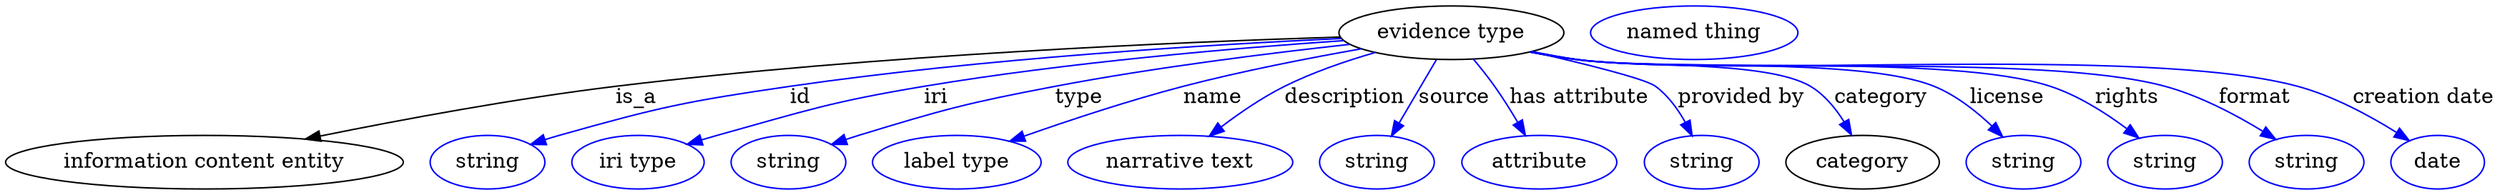 digraph {
	graph [bb="0,0,1668.2,123"];
	node [label="\N"];
	"evidence type"	[height=0.5,
		label="evidence type",
		pos="969.24,105",
		width=2.0943];
	"information content entity"	[height=0.5,
		pos="133.24,18",
		width=3.7011];
	"evidence type" -> "information content entity"	[label=is_a,
		lp="423.24,61.5",
		pos="e,200.96,33.55 894.71,102.11 787.15,98.754 582.33,90.015 409.24,69 341.88,60.823 266.09,46.736 211,35.594"];
	id	[color=blue,
		height=0.5,
		label=string,
		pos="323.24,18",
		width=1.0652];
	"evidence type" -> id	[color=blue,
		label=id,
		lp="533.24,61.5",
		pos="e,352.23,29.954 895.23,101.12 807,96.997 655.27,87.75 526.24,69 456.54,58.871 439.02,55.131 371.24,36 368.13,35.124 364.94,34.151 \
361.74,33.129",
		style=solid];
	iri	[color=blue,
		height=0.5,
		label="iri type",
		pos="424.24,18",
		width=1.2277];
	"evidence type" -> iri	[color=blue,
		label=iri,
		lp="623.24,61.5",
		pos="e,457.55,29.879 896.98,99.783 825.17,94.905 712.06,85.367 615.24,69 553.48,58.561 538.59,52.747 478.24,36 474.67,35.009 470.97,33.941 \
467.28,32.84",
		style=solid];
	type	[color=blue,
		height=0.5,
		label=string,
		pos="525.24,18",
		width=1.0652];
	"evidence type" -> type	[color=blue,
		label=type,
		lp="719.24,61.5",
		pos="e,554.17,29.979 901.11,97.237 847.16,91.352 770.03,81.763 703.24,69 644.26,57.731 629.65,53.566 572.24,36 569.48,35.155 566.64,34.243 \
563.79,33.294",
		style=solid];
	name	[color=blue,
		height=0.5,
		label="label type",
		pos="638.24,18",
		width=1.5707];
	"evidence type" -> name	[color=blue,
		label=name,
		lp="809.24,61.5",
		pos="e,673.55,32.116 908.8,94.236 873.66,88.064 828.66,79.314 789.24,69 753.11,59.549 713.03,46.132 683.24,35.577",
		style=solid];
	description	[color=blue,
		height=0.5,
		label="narrative text",
		pos="788.24,18",
		width=2.0943];
	"evidence type" -> description	[color=blue,
		label=description,
		lp="897.74,61.5",
		pos="e,807.36,35.476 917.98,91.764 898.42,86.13 876.27,78.546 857.24,69 842.52,61.616 827.55,51.2 815.34,41.785",
		style=solid];
	source	[color=blue,
		height=0.5,
		label=string,
		pos="920.24,18",
		width=1.0652];
	"evidence type" -> source	[color=blue,
		label=source,
		lp="972.24,61.5",
		pos="e,929.81,35.597 959.32,86.799 952.32,74.659 942.83,58.19 934.95,44.523",
		style=solid];
	"has attribute"	[color=blue,
		height=0.5,
		label=attribute,
		pos="1028.2,18",
		width=1.4443];
	"evidence type" -> "has attribute"	[color=blue,
		label="has attribute",
		lp="1054.2,61.5",
		pos="e,1018.4,35.991 983.33,87.225 987.91,81.55 992.93,75.102 997.24,69 1002.7,61.241 1008.3,52.521 1013.2,44.562",
		style=solid];
	"provided by"	[color=blue,
		height=0.5,
		label=string,
		pos="1136.2,18",
		width=1.0652];
	"evidence type" -> "provided by"	[color=blue,
		label="provided by",
		lp="1162.7,61.5",
		pos="e,1129.8,35.756 1022.7,92.238 1057.8,84.19 1098.3,74.09 1105.2,69 1113.7,62.805 1120.3,53.563 1125.3,44.705",
		style=solid];
	category	[height=0.5,
		pos="1244.2,18",
		width=1.4263];
	"evidence type" -> category	[color=blue,
		label=category,
		lp="1256.7,61.5",
		pos="e,1236.8,36.305 1023.3,92.349 1033.3,90.413 1043.5,88.538 1053.2,87 1087.7,81.534 1179.3,86.866 1209.2,69 1218.7,63.385 1226.2,54.138 \
1231.8,45.113",
		style=solid];
	license	[color=blue,
		height=0.5,
		label=string,
		pos="1352.2,18",
		width=1.0652];
	"evidence type" -> license	[color=blue,
		label=license,
		lp="1341.2,61.5",
		pos="e,1338.2,35.127 1022.4,92.204 1032.6,90.235 1043.2,88.386 1053.2,87 1106,79.703 1242.9,89.001 1292.2,69 1306.8,63.1 1320.5,52.297 \
1331.1,42.238",
		style=solid];
	rights	[color=blue,
		height=0.5,
		label=string,
		pos="1447.2,18",
		width=1.0652];
	"evidence type" -> rights	[color=blue,
		label=rights,
		lp="1421.7,61.5",
		pos="e,1429.7,34.27 1022.4,92.054 1032.6,90.099 1043.2,88.294 1053.2,87 1123.2,77.979 1303.2,90.949 1370.2,69 1388.8,62.923 1407.2,51.204 \
1421.4,40.639",
		style=solid];
	format	[color=blue,
		height=0.5,
		label=string,
		pos="1542.2,18",
		width=1.0652];
	"evidence type" -> format	[color=blue,
		label=format,
		lp="1507.7,61.5",
		pos="e,1521.5,33.377 1021.9,92.05 1032.2,90.07 1043,88.256 1053.2,87 1140.2,76.275 1362.7,91.961 1447.2,69 1470.5,62.68 1494.5,49.969 \
1512.6,38.945",
		style=solid];
	"creation date"	[color=blue,
		height=0.5,
		label=date,
		pos="1630.2,18",
		width=0.86659];
	"evidence type" -> "creation date"	[color=blue,
		label="creation date",
		lp="1620.7,61.5",
		pos="e,1611.2,32.495 1021.9,91.982 1032.2,90.008 1043,88.213 1053.2,87 1159.9,74.305 1432.5,96.929 1536.2,69 1559.9,62.615 1584.4,49.393 \
1602.4,38.148",
		style=solid];
	"named thing_category"	[color=blue,
		height=0.5,
		label="named thing",
		pos="1132.2,105",
		width=1.9318];
}
